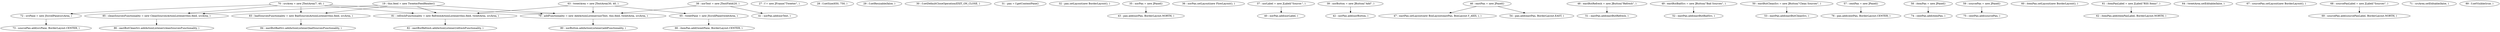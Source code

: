 digraph G {
"19 : this.feed = new TweeterFeedReader()"
"19 : this.feed = new TweeterFeedReader()" -> "83 : badSourcesFunctionality = new BadSourcesActionListener(this.feed, srcArea, )"
"19 : this.feed = new TweeterFeedReader()" -> "85 : cleanSourcesFunctionality = new CleanSourcesActionListener(this.feed, srcArea, )"
"19 : this.feed = new TweeterFeedReader()" -> "81 : refreshFunctionality = new RefreshActionListener(this.feed, tweetArea, srcArea, )"
"19 : this.feed = new TweeterFeedReader()" -> "79 : addFunctionality = new AddActionListener(norText, this.feed, tweetArea, srcArea, )"
"27 : f = new JFrame(\"Tweeter\", )"
"28 : f.setSize(650, 750, )"
"29 : f.setResizable(false, )"
"30 : f.setDefaultCloseOperation(EXIT_ON_CLOSE, )"
"31 : pan = f.getContentPane()"
"32 : pan.setLayout(new BorderLayout(), )"
"35 : norPan = new JPanel()"
"35 : norPan = new JPanel()" -> "43 : pan.add(norPan, BorderLayout.NORTH, )"
"36 : norPan.setLayout(new FlowLayout(), )"
"37 : norLabel = new JLabel(\"Source:\", )"
"37 : norLabel = new JLabel(\"Source:\", )" -> "40 : norPan.add(norLabel, )"
"38 : norText = new JTextField(20, )"
"38 : norText = new JTextField(20, )" -> "79 : addFunctionality = new AddActionListener(norText, this.feed, tweetArea, srcArea, )"
"38 : norText = new JTextField(20, )" -> "41 : norPan.add(norText, )"
"39 : norButton = new JButton(\"Add\", )"
"39 : norButton = new JButton(\"Add\", )" -> "42 : norPan.add(norButton, )"
"40 : norPan.add(norLabel, )"
"41 : norPan.add(norText, )"
"42 : norPan.add(norButton, )"
"43 : pan.add(norPan, BorderLayout.NORTH, )"
"46 : eastPan = new JPanel()"
"46 : eastPan = new JPanel()" -> "47 : eastPan.setLayout(new BoxLayout(eastPan, BoxLayout.Y_AXIS, ), )"
"46 : eastPan = new JPanel()" -> "54 : pan.add(eastPan, BorderLayout.EAST, )"
"47 : eastPan.setLayout(new BoxLayout(eastPan, BoxLayout.Y_AXIS, ), )"
"48 : eastButRefresh = new JButton(\"Refresh\", )"
"48 : eastButRefresh = new JButton(\"Refresh\", )" -> "51 : eastPan.add(eastButRefresh, )"
"49 : eastButBadSrc = new JButton(\"Bad Sources\", )"
"49 : eastButBadSrc = new JButton(\"Bad Sources\", )" -> "52 : eastPan.add(eastButBadSrc, )"
"50 : eastButCleanSrc = new JButton(\"Clean Sources\", )"
"50 : eastButCleanSrc = new JButton(\"Clean Sources\", )" -> "53 : eastPan.add(eastButCleanSrc, )"
"51 : eastPan.add(eastButRefresh, )"
"52 : eastPan.add(eastButBadSrc, )"
"53 : eastPan.add(eastButCleanSrc, )"
"54 : pan.add(eastPan, BorderLayout.EAST, )"
"57 : centPan = new JPanel()"
"57 : centPan = new JPanel()" -> "76 : pan.add(centPan, BorderLayout.CENTER, )"
"58 : itemPan = new JPanel()"
"58 : itemPan = new JPanel()" -> "74 : centPan.add(itemPan, )"
"59 : sourcePan = new JPanel()"
"59 : sourcePan = new JPanel()" -> "75 : centPan.add(sourcePan, )"
"60 : itemPan.setLayout(new BorderLayout(), )"
"61 : itemPanLabel = new JLabel(\"RSS Items\", )"
"61 : itemPanLabel = new JLabel(\"RSS Items\", )" -> "62 : itemPan.add(itemPanLabel, BorderLayout.NORTH, )"
"62 : itemPan.add(itemPanLabel, BorderLayout.NORTH, )"
"63 : tweetArea = new JTextArea(30, 40, )"
"63 : tweetArea = new JTextArea(30, 40, )" -> "81 : refreshFunctionality = new RefreshActionListener(this.feed, tweetArea, srcArea, )"
"63 : tweetArea = new JTextArea(30, 40, )" -> "79 : addFunctionality = new AddActionListener(norText, this.feed, tweetArea, srcArea, )"
"63 : tweetArea = new JTextArea(30, 40, )" -> "65 : tweetPane = new JScrollPane(tweetArea, )"
"64 : tweetArea.setEditable(false, )"
"65 : tweetPane = new JScrollPane(tweetArea, )"
"65 : tweetPane = new JScrollPane(tweetArea, )" -> "66 : itemPan.add(tweetPane, BorderLayout.CENTER, )"
"66 : itemPan.add(tweetPane, BorderLayout.CENTER, )"
"67 : sourcePan.setLayout(new BorderLayout(), )"
"68 : sourcePanLabel = new JLabel(\"Sources\", )"
"68 : sourcePanLabel = new JLabel(\"Sources\", )" -> "69 : sourcePan.add(sourcePanLabel, BorderLayout.NORTH, )"
"69 : sourcePan.add(sourcePanLabel, BorderLayout.NORTH, )"
"70 : srcArea = new JTextArea(7, 40, )"
"70 : srcArea = new JTextArea(7, 40, )" -> "83 : badSourcesFunctionality = new BadSourcesActionListener(this.feed, srcArea, )"
"70 : srcArea = new JTextArea(7, 40, )" -> "85 : cleanSourcesFunctionality = new CleanSourcesActionListener(this.feed, srcArea, )"
"70 : srcArea = new JTextArea(7, 40, )" -> "81 : refreshFunctionality = new RefreshActionListener(this.feed, tweetArea, srcArea, )"
"70 : srcArea = new JTextArea(7, 40, )" -> "72 : srcPane = new JScrollPane(srcArea, )"
"70 : srcArea = new JTextArea(7, 40, )" -> "79 : addFunctionality = new AddActionListener(norText, this.feed, tweetArea, srcArea, )"
"71 : srcArea.setEditable(false, )"
"72 : srcPane = new JScrollPane(srcArea, )"
"72 : srcPane = new JScrollPane(srcArea, )" -> "73 : sourcePan.add(srcPane, BorderLayout.CENTER, )"
"73 : sourcePan.add(srcPane, BorderLayout.CENTER, )"
"74 : centPan.add(itemPan, )"
"75 : centPan.add(sourcePan, )"
"76 : pan.add(centPan, BorderLayout.CENTER, )"
"79 : addFunctionality = new AddActionListener(norText, this.feed, tweetArea, srcArea, )"
"79 : addFunctionality = new AddActionListener(norText, this.feed, tweetArea, srcArea, )" -> "80 : norButton.addActionListener(addFunctionality, )"
"80 : norButton.addActionListener(addFunctionality, )"
"81 : refreshFunctionality = new RefreshActionListener(this.feed, tweetArea, srcArea, )"
"81 : refreshFunctionality = new RefreshActionListener(this.feed, tweetArea, srcArea, )" -> "82 : eastButRefresh.addActionListener(refreshFunctionality, )"
"82 : eastButRefresh.addActionListener(refreshFunctionality, )"
"83 : badSourcesFunctionality = new BadSourcesActionListener(this.feed, srcArea, )"
"83 : badSourcesFunctionality = new BadSourcesActionListener(this.feed, srcArea, )" -> "84 : eastButBadSrc.addActionListener(badSourcesFunctionality, )"
"84 : eastButBadSrc.addActionListener(badSourcesFunctionality, )"
"85 : cleanSourcesFunctionality = new CleanSourcesActionListener(this.feed, srcArea, )"
"85 : cleanSourcesFunctionality = new CleanSourcesActionListener(this.feed, srcArea, )" -> "86 : eastButCleanSrc.addActionListener(cleanSourcesFunctionality, )"
"86 : eastButCleanSrc.addActionListener(cleanSourcesFunctionality, )"
"89 : f.setVisible(true, )"
}